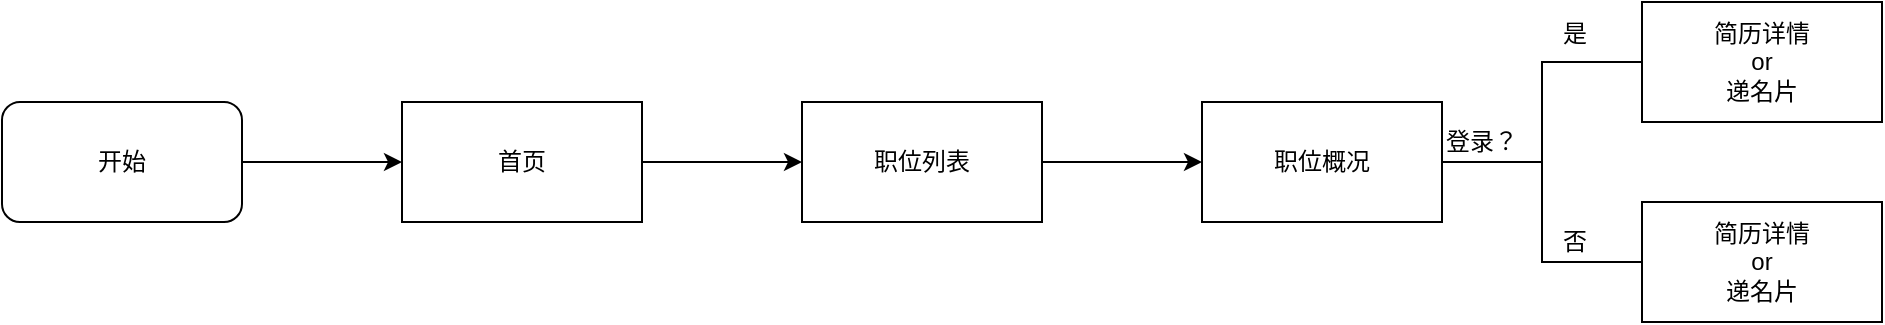 <mxfile version="10.6.5" type="github"><diagram id="rGBq6vuJZaj2wzQnw7eY" name="第 1 页"><mxGraphModel dx="614" dy="306" grid="1" gridSize="10" guides="1" tooltips="1" connect="1" arrows="1" fold="1" page="0" pageScale="1" pageWidth="1169" pageHeight="827" math="0" shadow="0"><root><mxCell id="0"/><mxCell id="1" parent="0"/><mxCell id="jd1ykoVDzVKVJnyVw4WM-3" value="" style="edgeStyle=orthogonalEdgeStyle;rounded=0;orthogonalLoop=1;jettySize=auto;html=1;" edge="1" parent="1" source="jd1ykoVDzVKVJnyVw4WM-1" target="jd1ykoVDzVKVJnyVw4WM-2"><mxGeometry relative="1" as="geometry"/></mxCell><mxCell id="jd1ykoVDzVKVJnyVw4WM-1" value="开始" style="rounded=1;whiteSpace=wrap;html=1;" vertex="1" parent="1"><mxGeometry x="110" y="200" width="120" height="60" as="geometry"/></mxCell><mxCell id="jd1ykoVDzVKVJnyVw4WM-5" value="" style="edgeStyle=orthogonalEdgeStyle;rounded=0;orthogonalLoop=1;jettySize=auto;html=1;" edge="1" parent="1" source="jd1ykoVDzVKVJnyVw4WM-2" target="jd1ykoVDzVKVJnyVw4WM-4"><mxGeometry relative="1" as="geometry"/></mxCell><mxCell id="jd1ykoVDzVKVJnyVw4WM-2" value="首页" style="rounded=1;whiteSpace=wrap;html=1;arcSize=0;" vertex="1" parent="1"><mxGeometry x="310" y="200" width="120" height="60" as="geometry"/></mxCell><mxCell id="jd1ykoVDzVKVJnyVw4WM-7" value="" style="edgeStyle=orthogonalEdgeStyle;rounded=0;orthogonalLoop=1;jettySize=auto;html=1;" edge="1" parent="1" source="jd1ykoVDzVKVJnyVw4WM-4" target="jd1ykoVDzVKVJnyVw4WM-6"><mxGeometry relative="1" as="geometry"/></mxCell><mxCell id="jd1ykoVDzVKVJnyVw4WM-4" value="职位列表" style="rounded=1;whiteSpace=wrap;html=1;arcSize=0;" vertex="1" parent="1"><mxGeometry x="510" y="200" width="120" height="60" as="geometry"/></mxCell><mxCell id="jd1ykoVDzVKVJnyVw4WM-6" value="职位概况" style="rounded=1;whiteSpace=wrap;html=1;arcSize=0;" vertex="1" parent="1"><mxGeometry x="710" y="200" width="120" height="60" as="geometry"/></mxCell><mxCell id="jd1ykoVDzVKVJnyVw4WM-8" value="" style="strokeWidth=1;html=1;shape=mxgraph.flowchart.annotation_2;align=left;pointerEvents=1" vertex="1" parent="1"><mxGeometry x="830" y="180" width="100" height="100" as="geometry"/></mxCell><mxCell id="jd1ykoVDzVKVJnyVw4WM-9" value="简历详情&lt;br&gt;or&lt;br&gt;递名片&lt;br&gt;" style="rounded=0;whiteSpace=wrap;html=1;strokeWidth=1;" vertex="1" parent="1"><mxGeometry x="930" y="150" width="120" height="60" as="geometry"/></mxCell><mxCell id="jd1ykoVDzVKVJnyVw4WM-10" value="登录？" style="text;html=1;resizable=0;points=[];autosize=1;align=left;verticalAlign=top;spacingTop=-4;" vertex="1" parent="1"><mxGeometry x="830" y="210" width="50" height="20" as="geometry"/></mxCell><mxCell id="jd1ykoVDzVKVJnyVw4WM-11" value="是" style="text;html=1;resizable=0;points=[];autosize=1;align=center;verticalAlign=top;spacingTop=-4;" vertex="1" parent="1"><mxGeometry x="881" y="156" width="30" height="20" as="geometry"/></mxCell><mxCell id="jd1ykoVDzVKVJnyVw4WM-12" value="否" style="text;html=1;resizable=0;points=[];autosize=1;align=center;verticalAlign=top;spacingTop=-4;" vertex="1" parent="1"><mxGeometry x="881" y="260" width="30" height="20" as="geometry"/></mxCell><mxCell id="jd1ykoVDzVKVJnyVw4WM-13" value="简历详情&lt;br&gt;or&lt;br&gt;递名片&lt;br&gt;" style="rounded=0;whiteSpace=wrap;html=1;strokeWidth=1;" vertex="1" parent="1"><mxGeometry x="930" y="250" width="120" height="60" as="geometry"/></mxCell></root></mxGraphModel></diagram></mxfile>